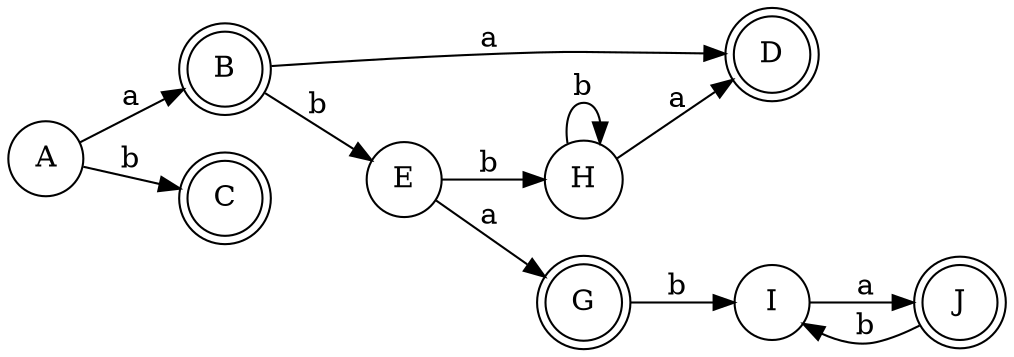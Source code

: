 digraph finite_state_machine {
	rankdir=LR size="8,5"
	node [shape=doublecircle]
	B
	C
	D
	G
	G
	D
	J
	node [shape=circle]
	A -> B [label=a]
	A -> C [label=b]
	B -> D [label=a]
	B -> E [label=b]
	E -> G [label=a]
	E -> H [label=b]
	G -> I [label=b]
	H -> D [label=a]
	H -> H [label=b]
	I -> J [label=a]
	J -> I [label=b]
}
